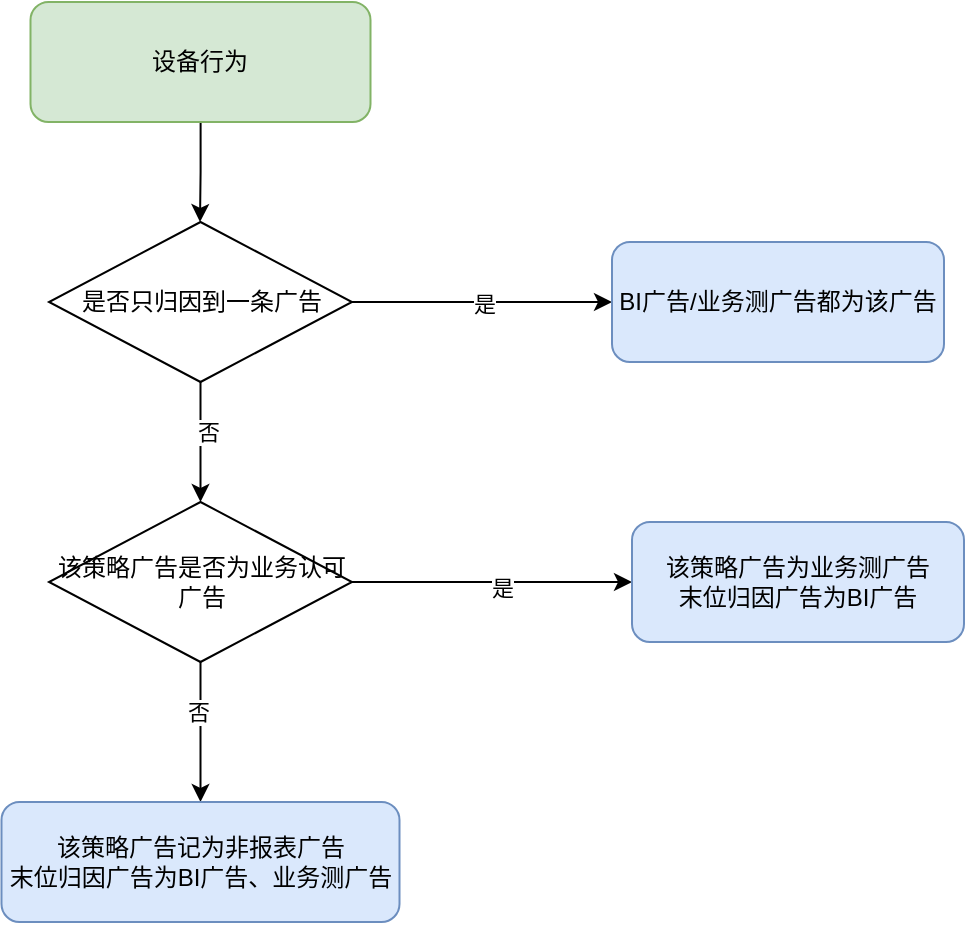 <mxfile version="20.1.1" type="github" pages="2">
  <diagram id="WMBj32RMHdaSdsHkja7M" name="Page-1">
    <mxGraphModel dx="946" dy="614" grid="1" gridSize="10" guides="1" tooltips="1" connect="1" arrows="1" fold="1" page="1" pageScale="1" pageWidth="827" pageHeight="1169" math="0" shadow="0">
      <root>
        <mxCell id="0" />
        <mxCell id="1" parent="0" />
        <mxCell id="tHab4WO7LdrEQjbCcM_i-3" value="" style="edgeStyle=orthogonalEdgeStyle;rounded=0;orthogonalLoop=1;jettySize=auto;html=1;" parent="1" source="tHab4WO7LdrEQjbCcM_i-1" edge="1">
          <mxGeometry relative="1" as="geometry">
            <mxPoint x="354" y="180" as="targetPoint" />
          </mxGeometry>
        </mxCell>
        <mxCell id="tHab4WO7LdrEQjbCcM_i-1" value="设备行为" style="rounded=1;whiteSpace=wrap;html=1;fillColor=#d5e8d4;strokeColor=#82b366;" parent="1" vertex="1">
          <mxGeometry x="269.25" y="70" width="170" height="60" as="geometry" />
        </mxCell>
        <mxCell id="tHab4WO7LdrEQjbCcM_i-6" value="" style="edgeStyle=orthogonalEdgeStyle;rounded=0;orthogonalLoop=1;jettySize=auto;html=1;" parent="1" source="tHab4WO7LdrEQjbCcM_i-4" target="tHab4WO7LdrEQjbCcM_i-5" edge="1">
          <mxGeometry relative="1" as="geometry" />
        </mxCell>
        <mxCell id="tHab4WO7LdrEQjbCcM_i-11" value="是" style="edgeLabel;html=1;align=center;verticalAlign=middle;resizable=0;points=[];" parent="tHab4WO7LdrEQjbCcM_i-6" vertex="1" connectable="0">
          <mxGeometry x="0.015" relative="1" as="geometry">
            <mxPoint y="1" as="offset" />
          </mxGeometry>
        </mxCell>
        <mxCell id="tHab4WO7LdrEQjbCcM_i-8" value="" style="edgeStyle=orthogonalEdgeStyle;rounded=0;orthogonalLoop=1;jettySize=auto;html=1;" parent="1" source="tHab4WO7LdrEQjbCcM_i-4" target="tHab4WO7LdrEQjbCcM_i-7" edge="1">
          <mxGeometry relative="1" as="geometry" />
        </mxCell>
        <mxCell id="tHab4WO7LdrEQjbCcM_i-12" value="否" style="edgeLabel;html=1;align=center;verticalAlign=middle;resizable=0;points=[];" parent="tHab4WO7LdrEQjbCcM_i-8" vertex="1" connectable="0">
          <mxGeometry x="-0.217" y="3" relative="1" as="geometry">
            <mxPoint y="1" as="offset" />
          </mxGeometry>
        </mxCell>
        <mxCell id="tHab4WO7LdrEQjbCcM_i-4" value="是否只归因到一条广告" style="rhombus;whiteSpace=wrap;html=1;" parent="1" vertex="1">
          <mxGeometry x="278.5" y="180" width="151.5" height="80" as="geometry" />
        </mxCell>
        <mxCell id="tHab4WO7LdrEQjbCcM_i-5" value="BI广告/业务测广告都为该广告" style="rounded=1;whiteSpace=wrap;html=1;fillColor=#dae8fc;strokeColor=#6c8ebf;" parent="1" vertex="1">
          <mxGeometry x="560" y="190" width="166" height="60" as="geometry" />
        </mxCell>
        <mxCell id="tHab4WO7LdrEQjbCcM_i-10" value="" style="edgeStyle=orthogonalEdgeStyle;rounded=0;orthogonalLoop=1;jettySize=auto;html=1;" parent="1" source="tHab4WO7LdrEQjbCcM_i-7" edge="1">
          <mxGeometry relative="1" as="geometry">
            <mxPoint x="570" y="360" as="targetPoint" />
          </mxGeometry>
        </mxCell>
        <mxCell id="tHab4WO7LdrEQjbCcM_i-16" value="是" style="edgeLabel;html=1;align=center;verticalAlign=middle;resizable=0;points=[];" parent="tHab4WO7LdrEQjbCcM_i-10" vertex="1" connectable="0">
          <mxGeometry x="0.065" y="-1" relative="1" as="geometry">
            <mxPoint y="1" as="offset" />
          </mxGeometry>
        </mxCell>
        <mxCell id="tHab4WO7LdrEQjbCcM_i-14" value="" style="edgeStyle=orthogonalEdgeStyle;rounded=0;orthogonalLoop=1;jettySize=auto;html=1;entryX=0.5;entryY=0;entryDx=0;entryDy=0;" parent="1" source="tHab4WO7LdrEQjbCcM_i-7" target="tHab4WO7LdrEQjbCcM_i-18" edge="1">
          <mxGeometry relative="1" as="geometry">
            <mxPoint x="354.3" y="490" as="targetPoint" />
          </mxGeometry>
        </mxCell>
        <mxCell id="tHab4WO7LdrEQjbCcM_i-15" value="否" style="edgeLabel;html=1;align=center;verticalAlign=middle;resizable=0;points=[];" parent="tHab4WO7LdrEQjbCcM_i-14" vertex="1" connectable="0">
          <mxGeometry x="-0.3" y="-2" relative="1" as="geometry">
            <mxPoint as="offset" />
          </mxGeometry>
        </mxCell>
        <mxCell id="tHab4WO7LdrEQjbCcM_i-7" value="该策略广告是否为业务认可广告" style="rhombus;whiteSpace=wrap;html=1;" parent="1" vertex="1">
          <mxGeometry x="278.5" y="320" width="151.5" height="80" as="geometry" />
        </mxCell>
        <mxCell id="tHab4WO7LdrEQjbCcM_i-17" value="该策略广告为业务测广告&lt;br&gt;末位归因广告为BI广告" style="rounded=1;whiteSpace=wrap;html=1;fillColor=#dae8fc;strokeColor=#6c8ebf;" parent="1" vertex="1">
          <mxGeometry x="570" y="330" width="166" height="60" as="geometry" />
        </mxCell>
        <mxCell id="tHab4WO7LdrEQjbCcM_i-18" value="该策略广告记为非报表广告&lt;br&gt;末位归因广告为BI广告、业务测广告" style="rounded=1;whiteSpace=wrap;html=1;fillColor=#dae8fc;strokeColor=#6c8ebf;" parent="1" vertex="1">
          <mxGeometry x="254.75" y="470" width="199" height="60" as="geometry" />
        </mxCell>
      </root>
    </mxGraphModel>
  </diagram>
  <diagram id="o1PovYW185APd0uV8gmd" name="Page-2">
    <mxGraphModel dx="946" dy="614" grid="1" gridSize="10" guides="1" tooltips="1" connect="1" arrows="1" fold="1" page="1" pageScale="1" pageWidth="827" pageHeight="1169" math="0" shadow="0">
      <root>
        <mxCell id="0" />
        <mxCell id="1" parent="0" />
        <mxCell id="-hnxd_ekrLzQOPiDikY_-18" value="" style="edgeStyle=orthogonalEdgeStyle;rounded=0;orthogonalLoop=1;jettySize=auto;html=1;" parent="1" source="-hnxd_ekrLzQOPiDikY_-7" target="-hnxd_ekrLzQOPiDikY_-17" edge="1">
          <mxGeometry relative="1" as="geometry" />
        </mxCell>
        <mxCell id="-hnxd_ekrLzQOPiDikY_-7" value="" style="rounded=1;whiteSpace=wrap;html=1;dashed=1;" parent="1" vertex="1">
          <mxGeometry x="50" y="490" width="340" height="200" as="geometry" />
        </mxCell>
        <mxCell id="-hnxd_ekrLzQOPiDikY_-4" value="" style="edgeStyle=orthogonalEdgeStyle;rounded=0;orthogonalLoop=1;jettySize=auto;html=1;" parent="1" source="-hnxd_ekrLzQOPiDikY_-1" target="-hnxd_ekrLzQOPiDikY_-3" edge="1">
          <mxGeometry relative="1" as="geometry" />
        </mxCell>
        <mxCell id="-hnxd_ekrLzQOPiDikY_-1" value="轮胎素材账户" style="rounded=1;whiteSpace=wrap;html=1;" parent="1" vertex="1">
          <mxGeometry x="70" y="507" width="110" height="40" as="geometry" />
        </mxCell>
        <mxCell id="-hnxd_ekrLzQOPiDikY_-6" value="" style="edgeStyle=orthogonalEdgeStyle;rounded=0;orthogonalLoop=1;jettySize=auto;html=1;" parent="1" source="-hnxd_ekrLzQOPiDikY_-2" target="-hnxd_ekrLzQOPiDikY_-5" edge="1">
          <mxGeometry relative="1" as="geometry" />
        </mxCell>
        <mxCell id="-hnxd_ekrLzQOPiDikY_-2" value="保养素材账户" style="rounded=1;whiteSpace=wrap;html=1;" parent="1" vertex="1">
          <mxGeometry x="70" y="567" width="110" height="40" as="geometry" />
        </mxCell>
        <mxCell id="-hnxd_ekrLzQOPiDikY_-3" value="RTA策略ID" style="rounded=1;whiteSpace=wrap;html=1;" parent="1" vertex="1">
          <mxGeometry x="260" y="507" width="110" height="40" as="geometry" />
        </mxCell>
        <mxCell id="-hnxd_ekrLzQOPiDikY_-5" value="RTA策略ID" style="rounded=1;whiteSpace=wrap;html=1;" parent="1" vertex="1">
          <mxGeometry x="260" y="567" width="110" height="40" as="geometry" />
        </mxCell>
        <mxCell id="-hnxd_ekrLzQOPiDikY_-10" value="" style="edgeStyle=orthogonalEdgeStyle;rounded=0;orthogonalLoop=1;jettySize=auto;html=1;" parent="1" source="-hnxd_ekrLzQOPiDikY_-8" target="-hnxd_ekrLzQOPiDikY_-9" edge="1">
          <mxGeometry relative="1" as="geometry" />
        </mxCell>
        <mxCell id="-hnxd_ekrLzQOPiDikY_-8" value="用户广告曝光请求" style="rounded=1;whiteSpace=wrap;html=1;dashed=1;" parent="1" vertex="1">
          <mxGeometry x="520" y="260" width="170" height="50" as="geometry" />
        </mxCell>
        <mxCell id="-hnxd_ekrLzQOPiDikY_-16" style="edgeStyle=orthogonalEdgeStyle;rounded=0;orthogonalLoop=1;jettySize=auto;html=1;entryX=0.471;entryY=0;entryDx=0;entryDy=0;entryPerimeter=0;" parent="1" source="-hnxd_ekrLzQOPiDikY_-9" target="-hnxd_ekrLzQOPiDikY_-7" edge="1">
          <mxGeometry relative="1" as="geometry" />
        </mxCell>
        <mxCell id="-hnxd_ekrLzQOPiDikY_-9" value="&amp;nbsp;设备 mapping 用户需求" style="whiteSpace=wrap;html=1;rounded=1;dashed=1;" parent="1" vertex="1">
          <mxGeometry x="520" y="360" width="170" height="50" as="geometry" />
        </mxCell>
        <mxCell id="-hnxd_ekrLzQOPiDikY_-11" value="" style="edgeStyle=orthogonalEdgeStyle;rounded=0;orthogonalLoop=1;jettySize=auto;html=1;" parent="1" source="-hnxd_ekrLzQOPiDikY_-12" target="-hnxd_ekrLzQOPiDikY_-13" edge="1">
          <mxGeometry relative="1" as="geometry" />
        </mxCell>
        <mxCell id="-hnxd_ekrLzQOPiDikY_-12" value="洗美素材账户" style="rounded=1;whiteSpace=wrap;html=1;" parent="1" vertex="1">
          <mxGeometry x="70" y="625" width="110" height="40" as="geometry" />
        </mxCell>
        <mxCell id="-hnxd_ekrLzQOPiDikY_-13" value="RTA策略ID" style="rounded=1;whiteSpace=wrap;html=1;" parent="1" vertex="1">
          <mxGeometry x="260" y="625" width="110" height="40" as="geometry" />
        </mxCell>
        <mxCell id="-hnxd_ekrLzQOPiDikY_-17" value="返回mapping到用户需求的RTA策略ID" style="rounded=1;whiteSpace=wrap;html=1;dashed=1;" parent="1" vertex="1">
          <mxGeometry x="440" y="550" width="310" height="80" as="geometry" />
        </mxCell>
      </root>
    </mxGraphModel>
  </diagram>
</mxfile>
